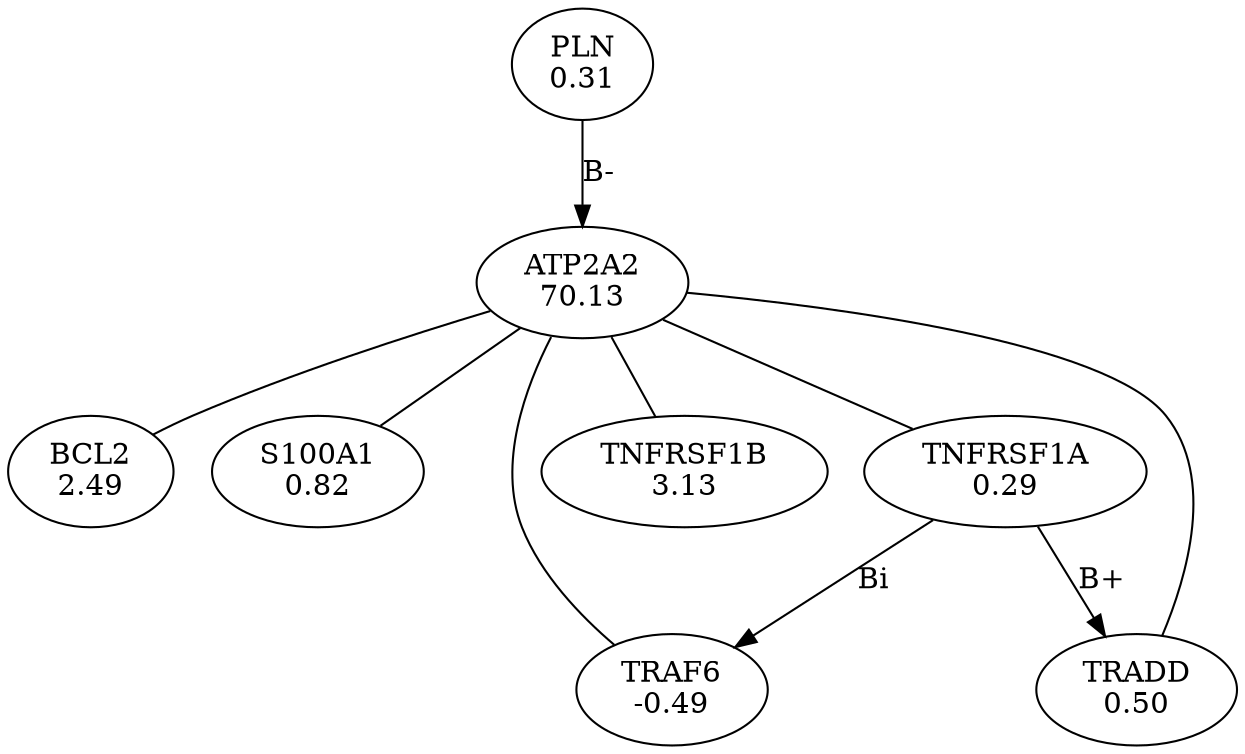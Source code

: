 digraph G {
overlap = scale ;
12337 [label = "ATP2A2\n70.13" ] ; 
7858 [label = "BCL2\n2.49" ] ; 
7524 [label = "S100A1\n0.82" ] ; 
9635 [label = "TNFRSF1A\n0.29" ] ; 
14639 [label = "TNFRSF1B\n3.13" ] ; 
10108 [label = "TRAF6\n-0.49" ] ; 
9966 [label = "TRADD\n0.50" ] ; 
14981 [label = "PLN\n0.31" ] ; 
12337 -> 14639 [arrowhead = "none" ]
14981 -> 12337 [label = "B-" ]
12337 -> 7858 [arrowhead = "none" ]
12337 -> 7524 [arrowhead = "none" ]
9635 -> 10108 [label = "Bi" ]
9635 -> 9966 [label = "B+" ]
12337 -> 9635 [arrowhead = "none" ]
12337 -> 10108 [arrowhead = "none" ]
12337 -> 9966 [arrowhead = "none" ]
}
